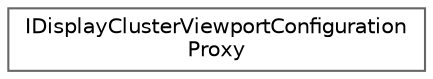 digraph "Graphical Class Hierarchy"
{
 // INTERACTIVE_SVG=YES
 // LATEX_PDF_SIZE
  bgcolor="transparent";
  edge [fontname=Helvetica,fontsize=10,labelfontname=Helvetica,labelfontsize=10];
  node [fontname=Helvetica,fontsize=10,shape=box,height=0.2,width=0.4];
  rankdir="LR";
  Node0 [id="Node000000",label="IDisplayClusterViewportConfiguration\lProxy",height=0.2,width=0.4,color="grey40", fillcolor="white", style="filled",URL="$d7/dad/classIDisplayClusterViewportConfigurationProxy.html",tooltip="Viewport manager proxy configuration."];
}
